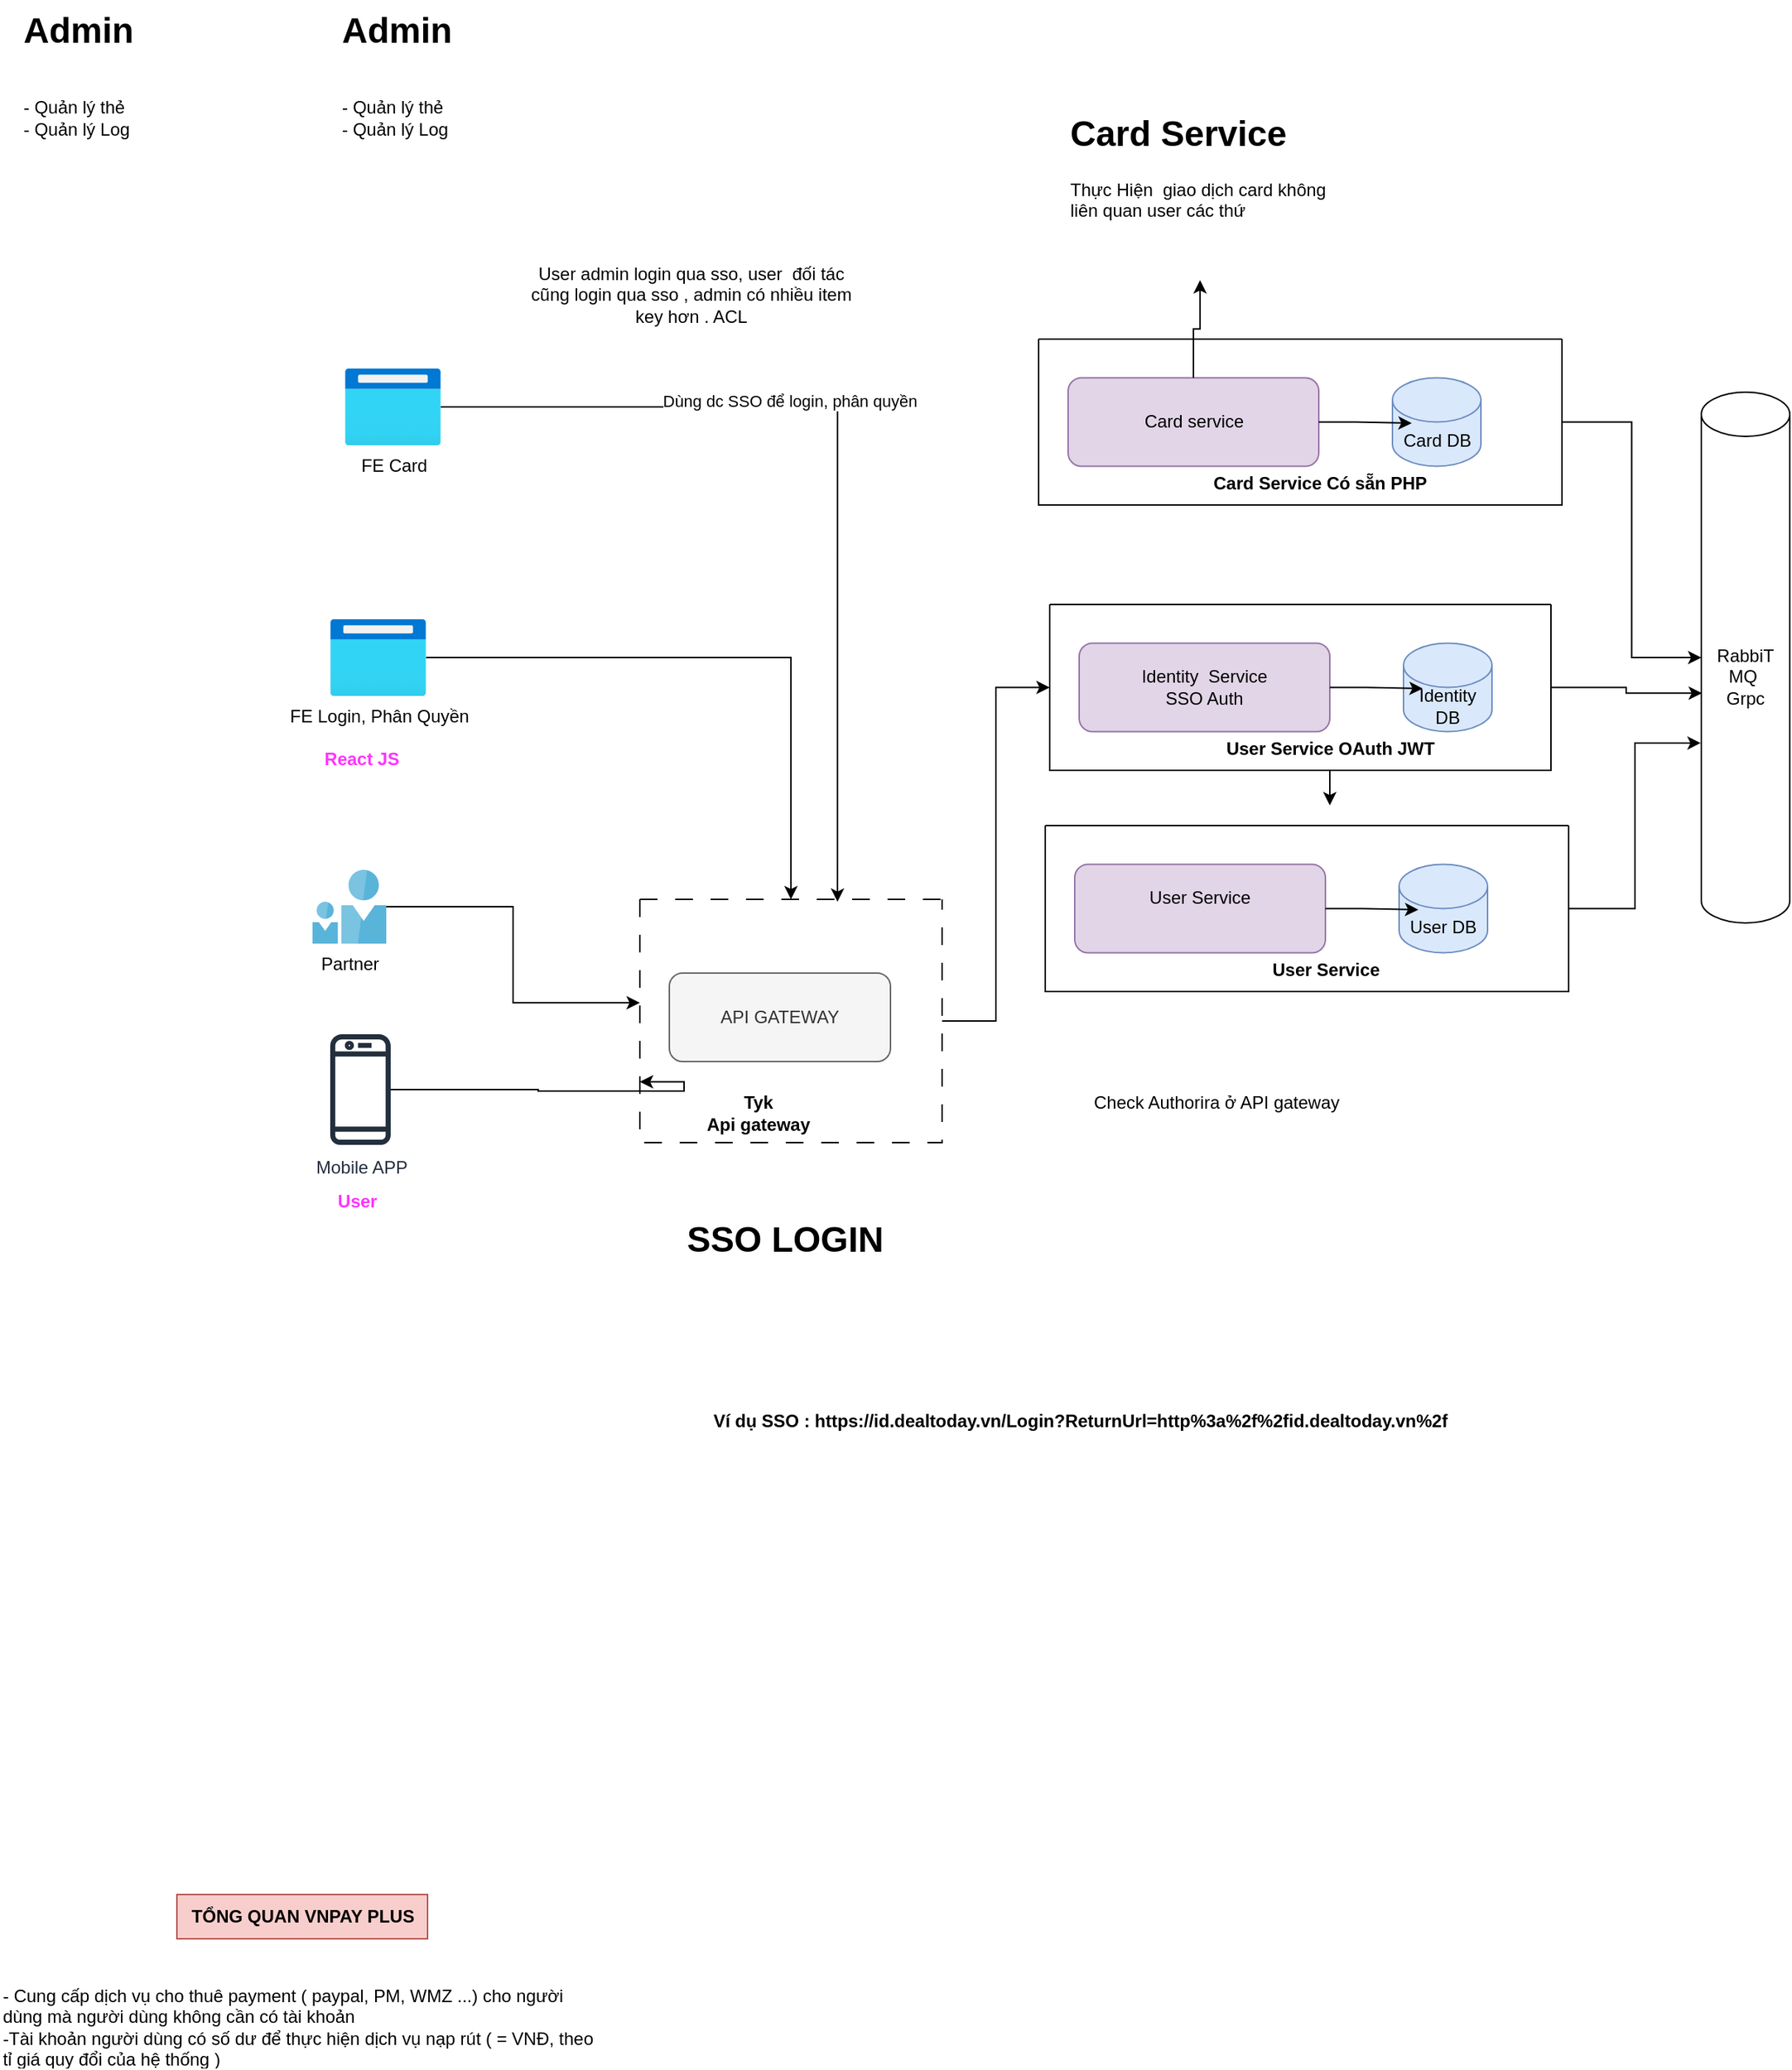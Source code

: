 <mxfile version="24.7.5">
  <diagram name="Page-1" id="iOP9NucEH-zzFqvL8uEB">
    <mxGraphModel dx="1900" dy="1752" grid="1" gridSize="10" guides="1" tooltips="1" connect="1" arrows="1" fold="1" page="1" pageScale="1" pageWidth="850" pageHeight="1100" math="0" shadow="0">
      <root>
        <mxCell id="0" />
        <mxCell id="1" parent="0" />
        <mxCell id="ymEb2g0kcDg-jAVKu9gT-71" style="edgeStyle=orthogonalEdgeStyle;rounded=0;orthogonalLoop=1;jettySize=auto;html=1;entryX=0;entryY=0.5;entryDx=0;entryDy=0;" parent="1" source="ymEb2g0kcDg-jAVKu9gT-15" target="ymEb2g0kcDg-jAVKu9gT-41" edge="1">
          <mxGeometry relative="1" as="geometry" />
        </mxCell>
        <mxCell id="ymEb2g0kcDg-jAVKu9gT-15" value="API GATEWAY" style="swimlane;startSize=0;fontColor=none;noLabel=1;dashed=1;dashPattern=12 12;" parent="1" vertex="1">
          <mxGeometry x="10" y="280" width="205" height="165" as="geometry" />
        </mxCell>
        <mxCell id="ymEb2g0kcDg-jAVKu9gT-3" value="API GATEWAY" style="rounded=1;whiteSpace=wrap;html=1;fillColor=#f5f5f5;fontColor=#333333;strokeColor=#666666;" parent="ymEb2g0kcDg-jAVKu9gT-15" vertex="1">
          <mxGeometry x="20" y="50" width="150" height="60" as="geometry" />
        </mxCell>
        <mxCell id="ymEb2g0kcDg-jAVKu9gT-30" value="&lt;b&gt;Tyk&lt;/b&gt;&lt;div&gt;&lt;b&gt;Api gateway&lt;/b&gt;&lt;/div&gt;" style="text;html=1;align=center;verticalAlign=middle;resizable=0;points=[];autosize=1;strokeColor=none;fillColor=none;" parent="ymEb2g0kcDg-jAVKu9gT-15" vertex="1">
          <mxGeometry x="35" y="125" width="90" height="40" as="geometry" />
        </mxCell>
        <mxCell id="ymEb2g0kcDg-jAVKu9gT-41" value="Post" style="swimlane;startSize=0;rounded=1;shadow=0;fontColor=none;labelBackgroundColor=none;noLabel=1;" parent="1" vertex="1">
          <mxGeometry x="288" y="80" width="340" height="112.5" as="geometry" />
        </mxCell>
        <mxCell id="clGpNB9oHALhCs1MbPwn-31" style="edgeStyle=orthogonalEdgeStyle;rounded=0;orthogonalLoop=1;jettySize=auto;html=1;" parent="ymEb2g0kcDg-jAVKu9gT-41" source="ymEb2g0kcDg-jAVKu9gT-42" edge="1">
          <mxGeometry relative="1" as="geometry">
            <mxPoint x="190" y="136.25" as="targetPoint" />
          </mxGeometry>
        </mxCell>
        <mxCell id="ymEb2g0kcDg-jAVKu9gT-42" value="&lt;b&gt;User Service OAuth JWT&lt;br&gt;&lt;/b&gt;" style="text;html=1;align=center;verticalAlign=middle;resizable=0;points=[];autosize=1;strokeColor=none;fillColor=none;" parent="ymEb2g0kcDg-jAVKu9gT-41" vertex="1">
          <mxGeometry x="110" y="82.5" width="160" height="30" as="geometry" />
        </mxCell>
        <mxCell id="ymEb2g0kcDg-jAVKu9gT-18" value="&lt;div&gt;Identity&amp;nbsp; Service&lt;/div&gt;&lt;div&gt;SSO Auth &lt;br&gt;&lt;/div&gt;" style="rounded=1;whiteSpace=wrap;html=1;fillColor=#e1d5e7;strokeColor=#9673a6;" parent="ymEb2g0kcDg-jAVKu9gT-41" vertex="1">
          <mxGeometry x="20" y="26.25" width="170" height="60" as="geometry" />
        </mxCell>
        <mxCell id="ymEb2g0kcDg-jAVKu9gT-20" value="Identity DB" style="shape=cylinder3;whiteSpace=wrap;html=1;boundedLbl=1;backgroundOutline=1;size=15;fillColor=#dae8fc;strokeColor=#6c8ebf;" parent="ymEb2g0kcDg-jAVKu9gT-41" vertex="1">
          <mxGeometry x="240" y="26.25" width="60" height="60" as="geometry" />
        </mxCell>
        <mxCell id="isoSCwNyjUuJ1y2WLRkC-23" style="edgeStyle=orthogonalEdgeStyle;rounded=0;orthogonalLoop=1;jettySize=auto;html=1;entryX=0.217;entryY=0.513;entryDx=0;entryDy=0;entryPerimeter=0;" parent="ymEb2g0kcDg-jAVKu9gT-41" source="ymEb2g0kcDg-jAVKu9gT-18" target="ymEb2g0kcDg-jAVKu9gT-20" edge="1">
          <mxGeometry relative="1" as="geometry" />
        </mxCell>
        <mxCell id="ymEb2g0kcDg-jAVKu9gT-73" value="TỔNG QUAN VNPAY PLUS" style="text;html=1;align=center;verticalAlign=middle;resizable=0;points=[];autosize=1;strokeColor=#b85450;fillColor=#f8cecc;fontStyle=1" parent="1" vertex="1">
          <mxGeometry x="-304" y="955" width="170" height="30" as="geometry" />
        </mxCell>
        <mxCell id="isoSCwNyjUuJ1y2WLRkC-15" value="Partner" style="image;sketch=0;aspect=fixed;html=1;points=[];align=center;fontSize=12;image=img/lib/mscae/Two_User_Icon.svg;" parent="1" vertex="1">
          <mxGeometry x="-212" y="260" width="50" height="50" as="geometry" />
        </mxCell>
        <mxCell id="isoSCwNyjUuJ1y2WLRkC-17" style="edgeStyle=orthogonalEdgeStyle;rounded=0;orthogonalLoop=1;jettySize=auto;html=1;entryX=0;entryY=0.425;entryDx=0;entryDy=0;entryPerimeter=0;" parent="1" source="isoSCwNyjUuJ1y2WLRkC-15" target="ymEb2g0kcDg-jAVKu9gT-15" edge="1">
          <mxGeometry relative="1" as="geometry" />
        </mxCell>
        <mxCell id="isoSCwNyjUuJ1y2WLRkC-20" style="edgeStyle=orthogonalEdgeStyle;rounded=0;orthogonalLoop=1;jettySize=auto;html=1;entryX=0;entryY=0.75;entryDx=0;entryDy=0;" parent="1" source="isoSCwNyjUuJ1y2WLRkC-19" target="ymEb2g0kcDg-jAVKu9gT-15" edge="1">
          <mxGeometry relative="1" as="geometry">
            <Array as="points">
              <mxPoint x="-59" y="409" />
              <mxPoint x="-59" y="410" />
              <mxPoint x="40" y="410" />
            </Array>
          </mxGeometry>
        </mxCell>
        <mxCell id="isoSCwNyjUuJ1y2WLRkC-19" value="Mobile APP" style="sketch=0;outlineConnect=0;fontColor=#232F3E;gradientColor=none;fillColor=#232F3D;strokeColor=none;dashed=0;verticalLabelPosition=bottom;verticalAlign=top;align=center;html=1;fontSize=12;fontStyle=0;aspect=fixed;pointerEvents=1;shape=mxgraph.aws4.mobile_client;" parent="1" vertex="1">
          <mxGeometry x="-200" y="370" width="41" height="78" as="geometry" />
        </mxCell>
        <mxCell id="clGpNB9oHALhCs1MbPwn-25" value="Post" style="swimlane;startSize=0;rounded=1;shadow=0;fontColor=none;labelBackgroundColor=none;noLabel=1;" parent="1" vertex="1">
          <mxGeometry x="285" y="230" width="355" height="112.5" as="geometry" />
        </mxCell>
        <mxCell id="clGpNB9oHALhCs1MbPwn-26" value="&lt;b&gt;User Service&lt;br&gt;&lt;/b&gt;" style="text;html=1;align=center;verticalAlign=middle;resizable=0;points=[];autosize=1;strokeColor=none;fillColor=none;" parent="clGpNB9oHALhCs1MbPwn-25" vertex="1">
          <mxGeometry x="140" y="82.5" width="100" height="30" as="geometry" />
        </mxCell>
        <mxCell id="clGpNB9oHALhCs1MbPwn-27" value="&lt;div&gt;User Service&lt;/div&gt;&lt;div&gt;&lt;br&gt;&lt;/div&gt;" style="rounded=1;whiteSpace=wrap;html=1;fillColor=#e1d5e7;strokeColor=#9673a6;" parent="clGpNB9oHALhCs1MbPwn-25" vertex="1">
          <mxGeometry x="20" y="26.25" width="170" height="60" as="geometry" />
        </mxCell>
        <mxCell id="clGpNB9oHALhCs1MbPwn-28" value="User DB" style="shape=cylinder3;whiteSpace=wrap;html=1;boundedLbl=1;backgroundOutline=1;size=15;fillColor=#dae8fc;strokeColor=#6c8ebf;" parent="clGpNB9oHALhCs1MbPwn-25" vertex="1">
          <mxGeometry x="240" y="26.25" width="60" height="60" as="geometry" />
        </mxCell>
        <mxCell id="clGpNB9oHALhCs1MbPwn-29" style="edgeStyle=orthogonalEdgeStyle;rounded=0;orthogonalLoop=1;jettySize=auto;html=1;entryX=0.217;entryY=0.513;entryDx=0;entryDy=0;entryPerimeter=0;" parent="clGpNB9oHALhCs1MbPwn-25" source="clGpNB9oHALhCs1MbPwn-27" target="clGpNB9oHALhCs1MbPwn-28" edge="1">
          <mxGeometry relative="1" as="geometry" />
        </mxCell>
        <mxCell id="clGpNB9oHALhCs1MbPwn-36" value="&lt;div&gt;- Cung cấp dịch vụ cho thuê payment ( paypal, PM, WMZ ...) cho người dùng mà người dùng không cần có tài khoản &lt;br&gt;&lt;/div&gt;&lt;div&gt;-Tài khoản người dùng có số dư để thực hiện dịch vụ nạp rút ( = VNĐ, theo tỉ giá quy đổi của hệ thống ) &lt;br&gt;&lt;/div&gt;&lt;div&gt;&lt;br&gt;&lt;/div&gt;" style="text;html=1;whiteSpace=wrap;overflow=hidden;rounded=0;" parent="1" vertex="1">
          <mxGeometry x="-424" y="1010" width="410" height="60" as="geometry" />
        </mxCell>
        <mxCell id="clGpNB9oHALhCs1MbPwn-50" style="edgeStyle=orthogonalEdgeStyle;rounded=0;orthogonalLoop=1;jettySize=auto;html=1;" parent="1" source="clGpNB9oHALhCs1MbPwn-49" target="ymEb2g0kcDg-jAVKu9gT-15" edge="1">
          <mxGeometry relative="1" as="geometry" />
        </mxCell>
        <mxCell id="clGpNB9oHALhCs1MbPwn-49" value="FE Login, Phân Quyền" style="image;aspect=fixed;html=1;points=[];align=center;fontSize=12;image=img/lib/azure2/general/Browser.svg;" parent="1" vertex="1">
          <mxGeometry x="-200" y="90" width="65" height="52" as="geometry" />
        </mxCell>
        <mxCell id="clGpNB9oHALhCs1MbPwn-55" value="React JS" style="text;html=1;align=center;verticalAlign=middle;resizable=0;points=[];autosize=1;strokeColor=none;fillColor=none;fontStyle=1;fontColor=#FF33FF;" parent="1" vertex="1">
          <mxGeometry x="-214.5" y="170" width="70" height="30" as="geometry" />
        </mxCell>
        <mxCell id="clGpNB9oHALhCs1MbPwn-56" value="User" style="text;html=1;align=center;verticalAlign=middle;resizable=0;points=[];autosize=1;strokeColor=none;fillColor=none;fontStyle=1;fontColor=#FF33FF;" parent="1" vertex="1">
          <mxGeometry x="-207" y="470" width="50" height="30" as="geometry" />
        </mxCell>
        <mxCell id="T_EXf0S--1-C_7MDIEJj-1" value="&lt;h1 style=&quot;margin-top: 0px;&quot;&gt;SSO LOGIN&lt;/h1&gt;" style="text;html=1;whiteSpace=wrap;overflow=hidden;rounded=0;" vertex="1" parent="1">
          <mxGeometry x="40" y="490" width="300" height="120" as="geometry" />
        </mxCell>
        <mxCell id="T_EXf0S--1-C_7MDIEJj-18" style="edgeStyle=orthogonalEdgeStyle;rounded=0;orthogonalLoop=1;jettySize=auto;html=1;" edge="1" parent="1" source="T_EXf0S--1-C_7MDIEJj-2" target="T_EXf0S--1-C_7MDIEJj-17">
          <mxGeometry relative="1" as="geometry" />
        </mxCell>
        <mxCell id="T_EXf0S--1-C_7MDIEJj-2" value="Post" style="swimlane;startSize=0;rounded=1;shadow=0;fontColor=none;labelBackgroundColor=none;noLabel=1;" vertex="1" parent="1">
          <mxGeometry x="280.5" y="-100" width="355" height="112.5" as="geometry" />
        </mxCell>
        <mxCell id="T_EXf0S--1-C_7MDIEJj-3" value="&lt;b&gt;Card Service Có sẵn PHP&lt;br&gt;&lt;/b&gt;" style="text;html=1;align=center;verticalAlign=middle;resizable=0;points=[];autosize=1;strokeColor=none;fillColor=none;" vertex="1" parent="T_EXf0S--1-C_7MDIEJj-2">
          <mxGeometry x="105" y="82.5" width="170" height="30" as="geometry" />
        </mxCell>
        <mxCell id="T_EXf0S--1-C_7MDIEJj-4" value="&lt;div&gt;Card service&lt;/div&gt;" style="rounded=1;whiteSpace=wrap;html=1;fillColor=#e1d5e7;strokeColor=#9673a6;" vertex="1" parent="T_EXf0S--1-C_7MDIEJj-2">
          <mxGeometry x="20" y="26.25" width="170" height="60" as="geometry" />
        </mxCell>
        <mxCell id="T_EXf0S--1-C_7MDIEJj-5" value="Card DB" style="shape=cylinder3;whiteSpace=wrap;html=1;boundedLbl=1;backgroundOutline=1;size=15;fillColor=#dae8fc;strokeColor=#6c8ebf;" vertex="1" parent="T_EXf0S--1-C_7MDIEJj-2">
          <mxGeometry x="240" y="26.25" width="60" height="60" as="geometry" />
        </mxCell>
        <mxCell id="T_EXf0S--1-C_7MDIEJj-6" style="edgeStyle=orthogonalEdgeStyle;rounded=0;orthogonalLoop=1;jettySize=auto;html=1;entryX=0.217;entryY=0.513;entryDx=0;entryDy=0;entryPerimeter=0;" edge="1" parent="T_EXf0S--1-C_7MDIEJj-2" source="T_EXf0S--1-C_7MDIEJj-4" target="T_EXf0S--1-C_7MDIEJj-5">
          <mxGeometry relative="1" as="geometry" />
        </mxCell>
        <mxCell id="T_EXf0S--1-C_7MDIEJj-7" value="&lt;h1 style=&quot;margin-top: 0px;&quot;&gt;Card Service&lt;/h1&gt;&lt;p&gt;Thực Hiện&amp;nbsp; giao dịch card không liên quan user các thứ&lt;/p&gt;" style="text;html=1;whiteSpace=wrap;overflow=hidden;rounded=0;" vertex="1" parent="1">
          <mxGeometry x="300" y="-260" width="180" height="120" as="geometry" />
        </mxCell>
        <mxCell id="T_EXf0S--1-C_7MDIEJj-9" value="FE Card" style="image;aspect=fixed;html=1;points=[];align=center;fontSize=12;image=img/lib/azure2/general/Browser.svg;" vertex="1" parent="1">
          <mxGeometry x="-190" y="-80" width="65" height="52" as="geometry" />
        </mxCell>
        <mxCell id="T_EXf0S--1-C_7MDIEJj-12" style="edgeStyle=orthogonalEdgeStyle;rounded=0;orthogonalLoop=1;jettySize=auto;html=1;entryX=0.654;entryY=0.01;entryDx=0;entryDy=0;entryPerimeter=0;" edge="1" parent="1" source="T_EXf0S--1-C_7MDIEJj-9" target="ymEb2g0kcDg-jAVKu9gT-15">
          <mxGeometry relative="1" as="geometry" />
        </mxCell>
        <mxCell id="T_EXf0S--1-C_7MDIEJj-13" value="Dùng dc SSO để login, phân quyền&amp;nbsp;" style="edgeLabel;html=1;align=center;verticalAlign=middle;resizable=0;points=[];" vertex="1" connectable="0" parent="T_EXf0S--1-C_7MDIEJj-12">
          <mxGeometry x="-0.214" y="4" relative="1" as="geometry">
            <mxPoint as="offset" />
          </mxGeometry>
        </mxCell>
        <mxCell id="T_EXf0S--1-C_7MDIEJj-14" value="User admin login qua sso, user&amp;nbsp; đối tác cũng login qua sso , admin có nhiều item key hơn . ACL" style="text;html=1;align=center;verticalAlign=middle;whiteSpace=wrap;rounded=0;" vertex="1" parent="1">
          <mxGeometry x="-70" y="-160" width="230" height="60" as="geometry" />
        </mxCell>
        <mxCell id="T_EXf0S--1-C_7MDIEJj-15" value="Check Authorira ở API gateway&amp;nbsp;" style="text;html=1;align=center;verticalAlign=middle;whiteSpace=wrap;rounded=0;" vertex="1" parent="1">
          <mxGeometry x="288" y="388" width="230" height="60" as="geometry" />
        </mxCell>
        <mxCell id="T_EXf0S--1-C_7MDIEJj-16" value="" style="edgeStyle=orthogonalEdgeStyle;rounded=0;orthogonalLoop=1;jettySize=auto;html=1;" edge="1" parent="1" source="T_EXf0S--1-C_7MDIEJj-4" target="T_EXf0S--1-C_7MDIEJj-7">
          <mxGeometry relative="1" as="geometry" />
        </mxCell>
        <mxCell id="T_EXf0S--1-C_7MDIEJj-17" value="RabbiT MQ&amp;nbsp;&lt;div&gt;Grpc&lt;/div&gt;" style="shape=cylinder3;whiteSpace=wrap;html=1;boundedLbl=1;backgroundOutline=1;size=15;" vertex="1" parent="1">
          <mxGeometry x="730" y="-64" width="60" height="360" as="geometry" />
        </mxCell>
        <mxCell id="T_EXf0S--1-C_7MDIEJj-19" style="edgeStyle=orthogonalEdgeStyle;rounded=0;orthogonalLoop=1;jettySize=auto;html=1;entryX=0.007;entryY=0.567;entryDx=0;entryDy=0;entryPerimeter=0;" edge="1" parent="1" source="ymEb2g0kcDg-jAVKu9gT-41" target="T_EXf0S--1-C_7MDIEJj-17">
          <mxGeometry relative="1" as="geometry" />
        </mxCell>
        <mxCell id="T_EXf0S--1-C_7MDIEJj-20" style="edgeStyle=orthogonalEdgeStyle;rounded=0;orthogonalLoop=1;jettySize=auto;html=1;entryX=-0.007;entryY=0.661;entryDx=0;entryDy=0;entryPerimeter=0;" edge="1" parent="1" source="clGpNB9oHALhCs1MbPwn-25" target="T_EXf0S--1-C_7MDIEJj-17">
          <mxGeometry relative="1" as="geometry" />
        </mxCell>
        <mxCell id="T_EXf0S--1-C_7MDIEJj-21" value="&lt;h1 style=&quot;margin-top: 0px;&quot;&gt;Admin&lt;/h1&gt;&lt;div&gt;&lt;br&gt;&lt;/div&gt;&lt;div&gt;- Quản lý thẻ&lt;/div&gt;&lt;div&gt;- Quản lý Log&lt;/div&gt;" style="text;html=1;whiteSpace=wrap;overflow=hidden;rounded=0;" vertex="1" parent="1">
          <mxGeometry x="-410" y="-330" width="180" height="120" as="geometry" />
        </mxCell>
        <mxCell id="T_EXf0S--1-C_7MDIEJj-22" value="&lt;h1 style=&quot;margin-top: 0px;&quot;&gt;Admin&lt;/h1&gt;&lt;div&gt;&lt;br&gt;&lt;/div&gt;&lt;div&gt;- Quản lý thẻ&lt;/div&gt;&lt;div&gt;- Quản lý Log&lt;/div&gt;" style="text;html=1;whiteSpace=wrap;overflow=hidden;rounded=0;" vertex="1" parent="1">
          <mxGeometry x="-194" y="-330" width="180" height="120" as="geometry" />
        </mxCell>
        <UserObject label="Ví dụ SSO : https://id.dealtoday.vn/Login?ReturnUrl=http%3a%2f%2fid.dealtoday.vn%2f" link="https://id.dealtoday.vn/Login?ReturnUrl=http%3a%2f%2fid.dealtoday.vn%2f" id="T_EXf0S--1-C_7MDIEJj-23">
          <mxCell style="text;whiteSpace=wrap;fontStyle=1" vertex="1" parent="1">
            <mxGeometry x="58" y="620" width="570" height="40" as="geometry" />
          </mxCell>
        </UserObject>
      </root>
    </mxGraphModel>
  </diagram>
</mxfile>
